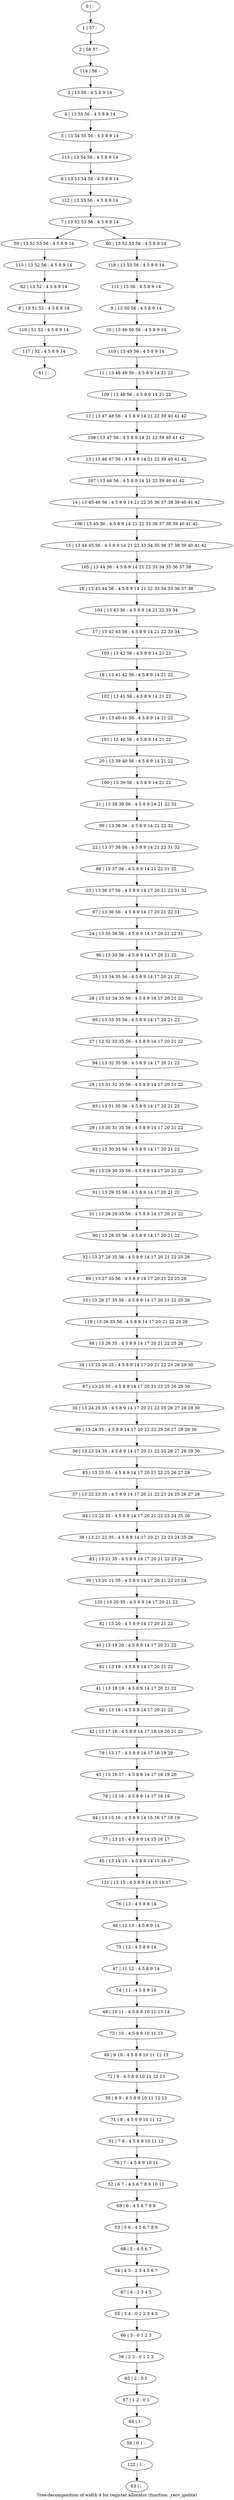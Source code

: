 digraph G {
graph [label="Tree-decomposition of width 4 for register allocator (function _recv_ipolite)"]
0[label="0 | : "];
1[label="1 | 57 : "];
2[label="2 | 56 57 : "];
3[label="3 | 13 56 : 4 5 8 9 14 "];
4[label="4 | 13 55 56 : 4 5 8 9 14 "];
5[label="5 | 13 54 55 56 : 4 5 8 9 14 "];
6[label="6 | 13 53 54 56 : 4 5 8 9 14 "];
7[label="7 | 13 52 53 56 : 4 5 8 9 14 "];
8[label="8 | 13 51 52 : 4 5 8 9 14 "];
9[label="9 | 13 50 56 : 4 5 8 9 14 "];
10[label="10 | 13 49 50 56 : 4 5 8 9 14 "];
11[label="11 | 13 48 49 56 : 4 5 8 9 14 21 22 "];
12[label="12 | 13 47 48 56 : 4 5 8 9 14 21 22 39 40 41 42 "];
13[label="13 | 13 46 47 56 : 4 5 8 9 14 21 22 39 40 41 42 "];
14[label="14 | 13 45 46 56 : 4 5 8 9 14 21 22 35 36 37 38 39 40 41 42 "];
15[label="15 | 13 44 45 56 : 4 5 8 9 14 21 22 33 34 35 36 37 38 39 40 41 42 "];
16[label="16 | 13 43 44 56 : 4 5 8 9 14 21 22 33 34 35 36 37 38 "];
17[label="17 | 13 42 43 56 : 4 5 8 9 14 21 22 33 34 "];
18[label="18 | 13 41 42 56 : 4 5 8 9 14 21 22 "];
19[label="19 | 13 40 41 56 : 4 5 8 9 14 21 22 "];
20[label="20 | 13 39 40 56 : 4 5 8 9 14 21 22 "];
21[label="21 | 13 38 39 56 : 4 5 8 9 14 21 22 32 "];
22[label="22 | 13 37 38 56 : 4 5 8 9 14 21 22 31 32 "];
23[label="23 | 13 36 37 56 : 4 5 8 9 14 17 20 21 22 31 32 "];
24[label="24 | 13 35 36 56 : 4 5 8 9 14 17 20 21 22 31 "];
25[label="25 | 13 34 35 56 : 4 5 8 9 14 17 20 21 22 "];
26[label="26 | 13 33 34 35 56 : 4 5 8 9 14 17 20 21 22 "];
27[label="27 | 13 32 33 35 56 : 4 5 8 9 14 17 20 21 22 "];
28[label="28 | 13 31 32 35 56 : 4 5 8 9 14 17 20 21 22 "];
29[label="29 | 13 30 31 35 56 : 4 5 8 9 14 17 20 21 22 "];
30[label="30 | 13 29 30 35 56 : 4 5 8 9 14 17 20 21 22 "];
31[label="31 | 13 28 29 35 56 : 4 5 8 9 14 17 20 21 22 "];
32[label="32 | 13 27 28 35 56 : 4 5 8 9 14 17 20 21 22 25 26 "];
33[label="33 | 13 26 27 35 56 : 4 5 8 9 14 17 20 21 22 25 26 "];
34[label="34 | 13 25 26 35 : 4 5 8 9 14 17 20 21 22 25 26 29 30 "];
35[label="35 | 13 24 25 35 : 4 5 8 9 14 17 20 21 22 25 26 27 28 29 30 "];
36[label="36 | 13 23 24 35 : 4 5 8 9 14 17 20 21 22 25 26 27 28 29 30 "];
37[label="37 | 13 22 23 35 : 4 5 8 9 14 17 20 21 22 23 24 25 26 27 28 "];
38[label="38 | 13 21 22 35 : 4 5 8 9 14 17 20 21 22 23 24 25 26 "];
39[label="39 | 13 20 21 35 : 4 5 8 9 14 17 20 21 22 23 24 "];
40[label="40 | 13 19 20 : 4 5 8 9 14 17 20 21 22 "];
41[label="41 | 13 18 19 : 4 5 8 9 14 17 20 21 22 "];
42[label="42 | 13 17 18 : 4 5 8 9 14 17 18 19 20 21 22 "];
43[label="43 | 13 16 17 : 4 5 8 9 14 17 18 19 20 "];
44[label="44 | 13 15 16 : 4 5 8 9 14 15 16 17 18 19 "];
45[label="45 | 13 14 15 : 4 5 8 9 14 15 16 17 "];
46[label="46 | 12 13 : 4 5 8 9 14 "];
47[label="47 | 11 12 : 4 5 8 9 14 "];
48[label="48 | 10 11 : 4 5 8 9 10 11 13 14 "];
49[label="49 | 9 10 : 4 5 8 9 10 11 12 13 "];
50[label="50 | 8 9 : 4 5 8 9 10 11 12 13 "];
51[label="51 | 7 8 : 4 5 8 9 10 11 12 "];
52[label="52 | 6 7 : 4 5 6 7 8 9 10 11 "];
53[label="53 | 5 6 : 4 5 6 7 8 9 "];
54[label="54 | 4 5 : 2 3 4 5 6 7 "];
55[label="55 | 3 4 : 0 1 2 3 4 5 "];
56[label="56 | 2 3 : 0 1 2 3 "];
57[label="57 | 1 2 : 0 1 "];
58[label="58 | 0 1 : "];
59[label="59 | 13 52 53 56 : 4 5 8 9 14 "];
60[label="60 | 13 52 53 56 : 4 5 8 9 14 "];
61[label="61 | : "];
62[label="62 | 13 52 : 4 5 8 9 14 "];
63[label="63 | : "];
64[label="64 | 1 : "];
65[label="65 | 2 : 0 1 "];
66[label="66 | 3 : 0 1 2 3 "];
67[label="67 | 4 : 2 3 4 5 "];
68[label="68 | 5 : 4 5 6 7 "];
69[label="69 | 6 : 4 5 6 7 8 9 "];
70[label="70 | 7 : 4 5 8 9 10 11 "];
71[label="71 | 8 : 4 5 8 9 10 11 12 "];
72[label="72 | 9 : 4 5 8 9 10 11 12 13 "];
73[label="73 | 10 : 4 5 8 9 10 11 13 "];
74[label="74 | 11 : 4 5 8 9 14 "];
75[label="75 | 12 : 4 5 8 9 14 "];
76[label="76 | 13 : 4 5 8 9 14 "];
77[label="77 | 13 15 : 4 5 8 9 14 15 16 17 "];
78[label="78 | 13 16 : 4 5 8 9 14 17 18 19 "];
79[label="79 | 13 17 : 4 5 8 9 14 17 18 19 20 "];
80[label="80 | 13 18 : 4 5 8 9 14 17 20 21 22 "];
81[label="81 | 13 19 : 4 5 8 9 14 17 20 21 22 "];
82[label="82 | 13 20 : 4 5 8 9 14 17 20 21 22 "];
83[label="83 | 13 21 35 : 4 5 8 9 14 17 20 21 22 23 24 "];
84[label="84 | 13 22 35 : 4 5 8 9 14 17 20 21 22 23 24 25 26 "];
85[label="85 | 13 23 35 : 4 5 8 9 14 17 20 21 22 25 26 27 28 "];
86[label="86 | 13 24 35 : 4 5 8 9 14 17 20 21 22 25 26 27 28 29 30 "];
87[label="87 | 13 25 35 : 4 5 8 9 14 17 20 21 22 25 26 29 30 "];
88[label="88 | 13 26 35 : 4 5 8 9 14 17 20 21 22 25 26 "];
89[label="89 | 13 27 35 56 : 4 5 8 9 14 17 20 21 22 25 26 "];
90[label="90 | 13 28 35 56 : 4 5 8 9 14 17 20 21 22 "];
91[label="91 | 13 29 35 56 : 4 5 8 9 14 17 20 21 22 "];
92[label="92 | 13 30 35 56 : 4 5 8 9 14 17 20 21 22 "];
93[label="93 | 13 31 35 56 : 4 5 8 9 14 17 20 21 22 "];
94[label="94 | 13 32 35 56 : 4 5 8 9 14 17 20 21 22 "];
95[label="95 | 13 33 35 56 : 4 5 8 9 14 17 20 21 22 "];
96[label="96 | 13 35 56 : 4 5 8 9 14 17 20 21 22 "];
97[label="97 | 13 36 56 : 4 5 8 9 14 17 20 21 22 31 "];
98[label="98 | 13 37 56 : 4 5 8 9 14 21 22 31 32 "];
99[label="99 | 13 38 56 : 4 5 8 9 14 21 22 32 "];
100[label="100 | 13 39 56 : 4 5 8 9 14 21 22 "];
101[label="101 | 13 40 56 : 4 5 8 9 14 21 22 "];
102[label="102 | 13 41 56 : 4 5 8 9 14 21 22 "];
103[label="103 | 13 42 56 : 4 5 8 9 14 21 22 "];
104[label="104 | 13 43 56 : 4 5 8 9 14 21 22 33 34 "];
105[label="105 | 13 44 56 : 4 5 8 9 14 21 22 33 34 35 36 37 38 "];
106[label="106 | 13 45 56 : 4 5 8 9 14 21 22 35 36 37 38 39 40 41 42 "];
107[label="107 | 13 46 56 : 4 5 8 9 14 21 22 39 40 41 42 "];
108[label="108 | 13 47 56 : 4 5 8 9 14 21 22 39 40 41 42 "];
109[label="109 | 13 48 56 : 4 5 8 9 14 21 22 "];
110[label="110 | 13 49 56 : 4 5 8 9 14 "];
111[label="111 | 13 56 : 4 5 8 9 14 "];
112[label="112 | 13 53 56 : 4 5 8 9 14 "];
113[label="113 | 13 54 56 : 4 5 8 9 14 "];
114[label="114 | 56 : "];
115[label="115 | 13 52 56 : 4 5 8 9 14 "];
116[label="116 | 51 52 : 4 5 8 9 14 "];
117[label="117 | 52 : 4 5 8 9 14 "];
118[label="118 | 13 53 56 : 4 5 8 9 14 "];
119[label="119 | 13 26 35 56 : 4 5 8 9 14 17 20 21 22 25 26 "];
120[label="120 | 13 20 35 : 4 5 8 9 14 17 20 21 22 "];
121[label="121 | 13 15 : 4 5 8 9 14 15 16 17 "];
122[label="122 | 1 : "];
0->1 ;
1->2 ;
3->4 ;
4->5 ;
9->10 ;
25->26 ;
7->59 ;
7->60 ;
62->8 ;
64->58 ;
57->64 ;
65->57 ;
56->65 ;
66->56 ;
55->66 ;
67->55 ;
54->67 ;
68->54 ;
53->68 ;
69->53 ;
52->69 ;
70->52 ;
51->70 ;
71->51 ;
50->71 ;
72->50 ;
49->72 ;
73->49 ;
48->73 ;
74->48 ;
47->74 ;
75->47 ;
46->75 ;
76->46 ;
77->45 ;
44->77 ;
78->44 ;
43->78 ;
79->43 ;
42->79 ;
80->42 ;
41->80 ;
81->41 ;
40->81 ;
82->40 ;
83->39 ;
38->83 ;
84->38 ;
37->84 ;
85->37 ;
36->85 ;
86->36 ;
35->86 ;
87->35 ;
34->87 ;
88->34 ;
89->33 ;
32->89 ;
90->32 ;
31->90 ;
91->31 ;
30->91 ;
92->30 ;
29->92 ;
93->29 ;
28->93 ;
94->28 ;
27->94 ;
95->27 ;
26->95 ;
96->25 ;
24->96 ;
97->24 ;
23->97 ;
98->23 ;
22->98 ;
99->22 ;
21->99 ;
100->21 ;
20->100 ;
101->20 ;
19->101 ;
102->19 ;
18->102 ;
103->18 ;
17->103 ;
104->17 ;
16->104 ;
105->16 ;
15->105 ;
106->15 ;
14->106 ;
107->14 ;
13->107 ;
108->13 ;
12->108 ;
109->12 ;
11->109 ;
110->11 ;
10->110 ;
111->9 ;
112->7 ;
6->112 ;
113->6 ;
5->113 ;
114->3 ;
2->114 ;
115->62 ;
59->115 ;
8->116 ;
117->61 ;
116->117 ;
118->111 ;
60->118 ;
119->88 ;
33->119 ;
120->82 ;
39->120 ;
121->76 ;
45->121 ;
122->63 ;
58->122 ;
}
